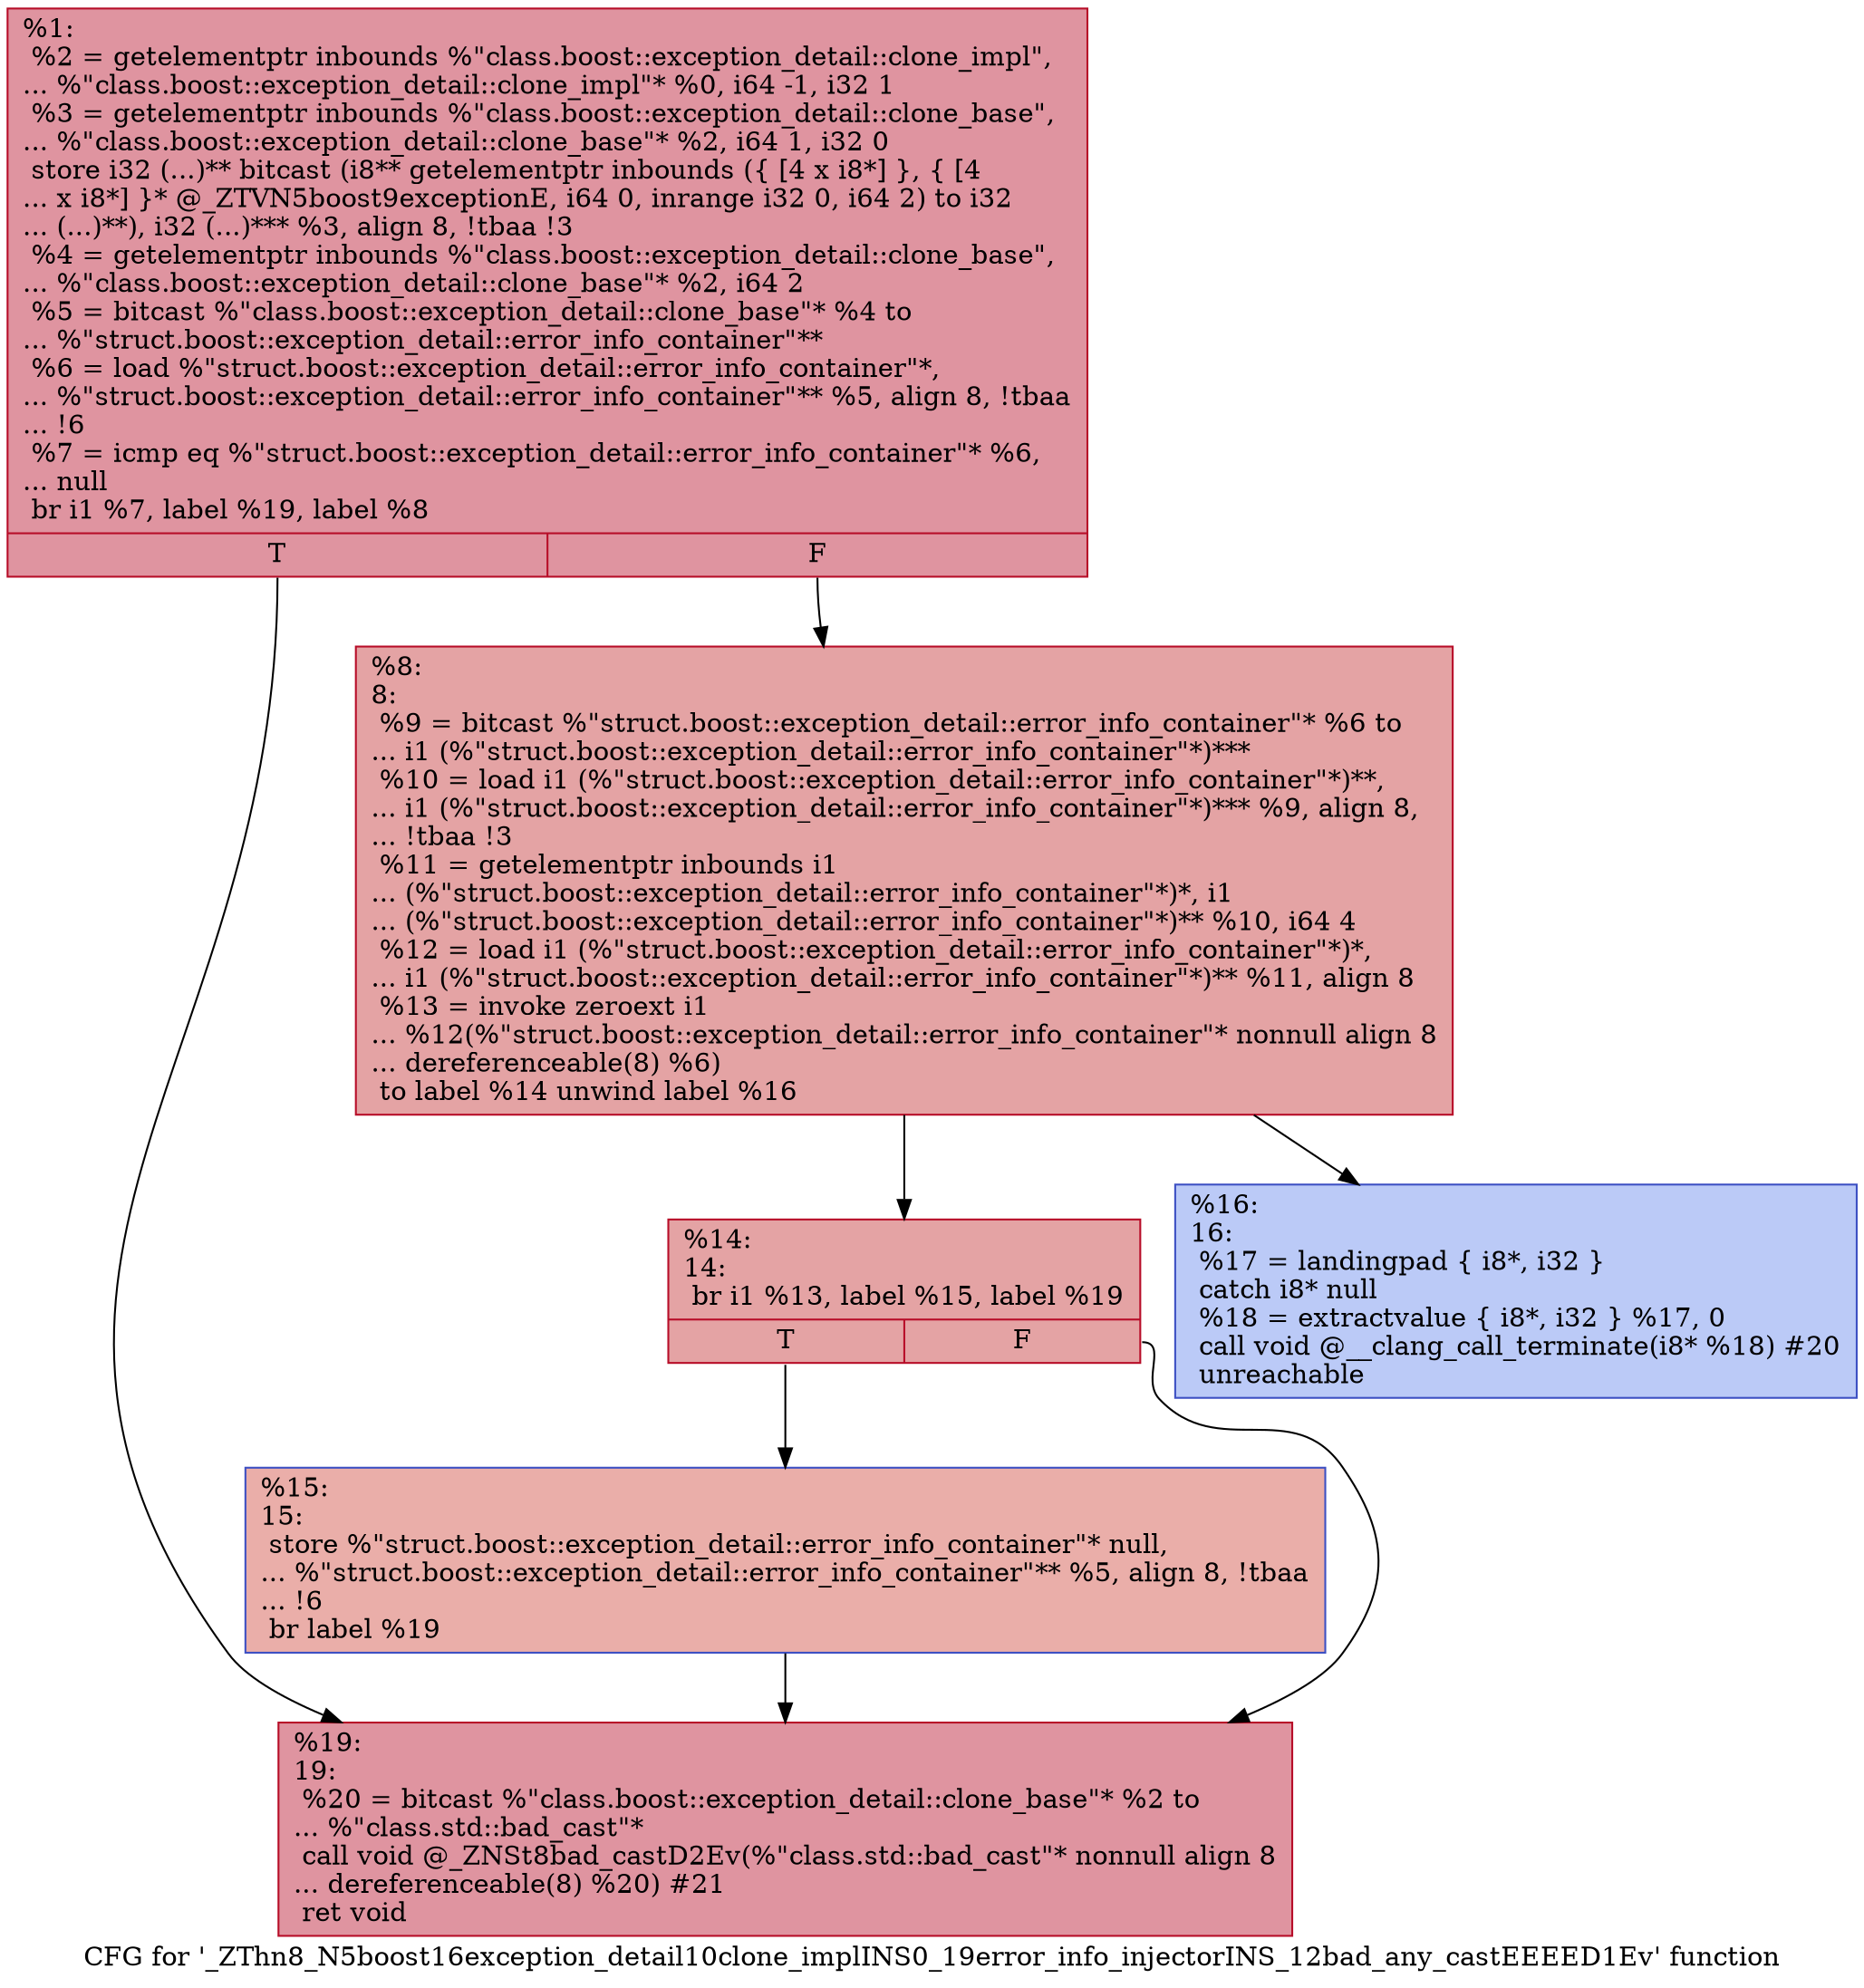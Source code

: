 digraph "CFG for '_ZThn8_N5boost16exception_detail10clone_implINS0_19error_info_injectorINS_12bad_any_castEEEED1Ev' function" {
	label="CFG for '_ZThn8_N5boost16exception_detail10clone_implINS0_19error_info_injectorINS_12bad_any_castEEEED1Ev' function";

	Node0x557e589c7000 [shape=record,color="#b70d28ff", style=filled, fillcolor="#b70d2870",label="{%1:\l  %2 = getelementptr inbounds %\"class.boost::exception_detail::clone_impl\",\l... %\"class.boost::exception_detail::clone_impl\"* %0, i64 -1, i32 1\l  %3 = getelementptr inbounds %\"class.boost::exception_detail::clone_base\",\l... %\"class.boost::exception_detail::clone_base\"* %2, i64 1, i32 0\l  store i32 (...)** bitcast (i8** getelementptr inbounds (\{ [4 x i8*] \}, \{ [4\l... x i8*] \}* @_ZTVN5boost9exceptionE, i64 0, inrange i32 0, i64 2) to i32\l... (...)**), i32 (...)*** %3, align 8, !tbaa !3\l  %4 = getelementptr inbounds %\"class.boost::exception_detail::clone_base\",\l... %\"class.boost::exception_detail::clone_base\"* %2, i64 2\l  %5 = bitcast %\"class.boost::exception_detail::clone_base\"* %4 to\l... %\"struct.boost::exception_detail::error_info_container\"**\l  %6 = load %\"struct.boost::exception_detail::error_info_container\"*,\l... %\"struct.boost::exception_detail::error_info_container\"** %5, align 8, !tbaa\l... !6\l  %7 = icmp eq %\"struct.boost::exception_detail::error_info_container\"* %6,\l... null\l  br i1 %7, label %19, label %8\l|{<s0>T|<s1>F}}"];
	Node0x557e589c7000:s0 -> Node0x557e589c73b0;
	Node0x557e589c7000:s1 -> Node0x557e589c7400;
	Node0x557e589c7400 [shape=record,color="#b70d28ff", style=filled, fillcolor="#c32e3170",label="{%8:\l8:                                                \l  %9 = bitcast %\"struct.boost::exception_detail::error_info_container\"* %6 to\l... i1 (%\"struct.boost::exception_detail::error_info_container\"*)***\l  %10 = load i1 (%\"struct.boost::exception_detail::error_info_container\"*)**,\l... i1 (%\"struct.boost::exception_detail::error_info_container\"*)*** %9, align 8,\l... !tbaa !3\l  %11 = getelementptr inbounds i1\l... (%\"struct.boost::exception_detail::error_info_container\"*)*, i1\l... (%\"struct.boost::exception_detail::error_info_container\"*)** %10, i64 4\l  %12 = load i1 (%\"struct.boost::exception_detail::error_info_container\"*)*,\l... i1 (%\"struct.boost::exception_detail::error_info_container\"*)** %11, align 8\l  %13 = invoke zeroext i1\l... %12(%\"struct.boost::exception_detail::error_info_container\"* nonnull align 8\l... dereferenceable(8) %6)\l          to label %14 unwind label %16\l}"];
	Node0x557e589c7400 -> Node0x557e589c72d0;
	Node0x557e589c7400 -> Node0x557e589c7780;
	Node0x557e589c72d0 [shape=record,color="#b70d28ff", style=filled, fillcolor="#c32e3170",label="{%14:\l14:                                               \l  br i1 %13, label %15, label %19\l|{<s0>T|<s1>F}}"];
	Node0x557e589c72d0:s0 -> Node0x557e589c7900;
	Node0x557e589c72d0:s1 -> Node0x557e589c73b0;
	Node0x557e589c7900 [shape=record,color="#3d50c3ff", style=filled, fillcolor="#d0473d70",label="{%15:\l15:                                               \l  store %\"struct.boost::exception_detail::error_info_container\"* null,\l... %\"struct.boost::exception_detail::error_info_container\"** %5, align 8, !tbaa\l... !6\l  br label %19\l}"];
	Node0x557e589c7900 -> Node0x557e589c73b0;
	Node0x557e589c7780 [shape=record,color="#3d50c3ff", style=filled, fillcolor="#6687ed70",label="{%16:\l16:                                               \l  %17 = landingpad \{ i8*, i32 \}\l          catch i8* null\l  %18 = extractvalue \{ i8*, i32 \} %17, 0\l  call void @__clang_call_terminate(i8* %18) #20\l  unreachable\l}"];
	Node0x557e589c73b0 [shape=record,color="#b70d28ff", style=filled, fillcolor="#b70d2870",label="{%19:\l19:                                               \l  %20 = bitcast %\"class.boost::exception_detail::clone_base\"* %2 to\l... %\"class.std::bad_cast\"*\l  call void @_ZNSt8bad_castD2Ev(%\"class.std::bad_cast\"* nonnull align 8\l... dereferenceable(8) %20) #21\l  ret void\l}"];
}
